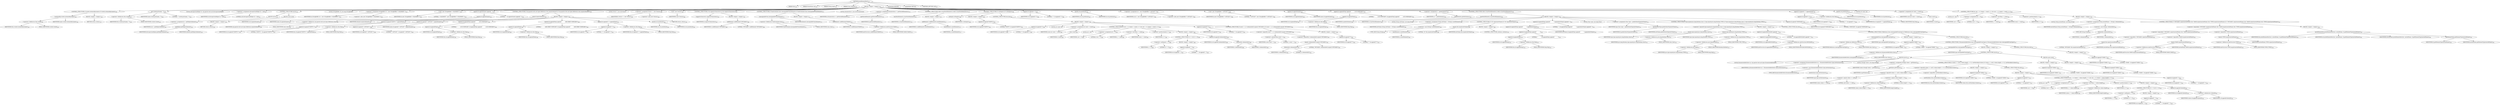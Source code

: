 digraph "printElementDecl" {  
"401" [label = <(METHOD,printElementDecl)<SUB>233</SUB>> ]
"27" [label = <(PARAM,this)<SUB>233</SUB>> ]
"402" [label = <(PARAM,PrintWriter out)<SUB>233</SUB>> ]
"403" [label = <(PARAM,String name)<SUB>233</SUB>> ]
"404" [label = <(PARAM,Class element)<SUB>233</SUB>> ]
"405" [label = <(BLOCK,&lt;empty&gt;,&lt;empty&gt;)<SUB>234</SUB>> ]
"406" [label = <(CONTROL_STRUCTURE,if (visited.containsKey(name)),if (visited.containsKey(name)))<SUB>236</SUB>> ]
"407" [label = <(containsKey,visited.containsKey(name))<SUB>236</SUB>> ]
"408" [label = <(&lt;operator&gt;.fieldAccess,this.visited)<SUB>236</SUB>> ]
"409" [label = <(IDENTIFIER,this,visited.containsKey(name))<SUB>236</SUB>> ]
"410" [label = <(FIELD_IDENTIFIER,visited,visited)<SUB>236</SUB>> ]
"411" [label = <(IDENTIFIER,name,visited.containsKey(name))<SUB>236</SUB>> ]
"412" [label = <(BLOCK,&lt;empty&gt;,&lt;empty&gt;)<SUB>236</SUB>> ]
"413" [label = <(RETURN,return;,return;)<SUB>237</SUB>> ]
"414" [label = <(put,visited.put(name, &quot;&quot;))<SUB>239</SUB>> ]
"415" [label = <(&lt;operator&gt;.fieldAccess,this.visited)<SUB>239</SUB>> ]
"416" [label = <(IDENTIFIER,this,visited.put(name, &quot;&quot;))<SUB>239</SUB>> ]
"417" [label = <(FIELD_IDENTIFIER,visited,visited)<SUB>239</SUB>> ]
"418" [label = <(IDENTIFIER,name,visited.put(name, &quot;&quot;))<SUB>239</SUB>> ]
"419" [label = <(LITERAL,&quot;&quot;,visited.put(name, &quot;&quot;))<SUB>239</SUB>> ]
"420" [label = <(LOCAL,IntrospectionHelper ih: org.apache.tools.ant.IntrospectionHelper)> ]
"421" [label = <(&lt;operator&gt;.assignment,IntrospectionHelper ih = null)<SUB>241</SUB>> ]
"422" [label = <(IDENTIFIER,ih,IntrospectionHelper ih = null)<SUB>241</SUB>> ]
"423" [label = <(LITERAL,null,IntrospectionHelper ih = null)<SUB>241</SUB>> ]
"424" [label = <(CONTROL_STRUCTURE,try,try)<SUB>242</SUB>> ]
"425" [label = <(BLOCK,try,try)<SUB>242</SUB>> ]
"426" [label = <(&lt;operator&gt;.assignment,ih = getHelper(element))<SUB>243</SUB>> ]
"427" [label = <(IDENTIFIER,ih,ih = getHelper(element))<SUB>243</SUB>> ]
"428" [label = <(getHelper,getHelper(element))<SUB>243</SUB>> ]
"429" [label = <(IDENTIFIER,IntrospectionHelper,getHelper(element))<SUB>243</SUB>> ]
"430" [label = <(IDENTIFIER,element,getHelper(element))<SUB>243</SUB>> ]
"431" [label = <(BLOCK,catch,catch)> ]
"432" [label = <(BLOCK,&lt;empty&gt;,&lt;empty&gt;)<SUB>244</SUB>> ]
"433" [label = <(RETURN,return;,return;)<SUB>250</SUB>> ]
"22" [label = <(LOCAL,StringBuffer sb: java.lang.StringBuffer)> ]
"434" [label = <(&lt;operator&gt;.assignment,StringBuffer sb = new StringBuffer(&quot;&lt;!ELEMENT &quot;))<SUB>253</SUB>> ]
"435" [label = <(IDENTIFIER,sb,StringBuffer sb = new StringBuffer(&quot;&lt;!ELEMENT &quot;))<SUB>253</SUB>> ]
"436" [label = <(&lt;operator&gt;.alloc,new StringBuffer(&quot;&lt;!ELEMENT &quot;))<SUB>253</SUB>> ]
"437" [label = <(&lt;init&gt;,new StringBuffer(&quot;&lt;!ELEMENT &quot;))<SUB>253</SUB>> ]
"21" [label = <(IDENTIFIER,sb,new StringBuffer(&quot;&lt;!ELEMENT &quot;))<SUB>253</SUB>> ]
"438" [label = <(LITERAL,&quot;&lt;!ELEMENT &quot;,new StringBuffer(&quot;&lt;!ELEMENT &quot;))<SUB>253</SUB>> ]
"439" [label = <(append,sb.append(name).append(&quot; &quot;))<SUB>254</SUB>> ]
"440" [label = <(append,sb.append(name))<SUB>254</SUB>> ]
"441" [label = <(IDENTIFIER,sb,sb.append(name))<SUB>254</SUB>> ]
"442" [label = <(IDENTIFIER,name,sb.append(name))<SUB>254</SUB>> ]
"443" [label = <(LITERAL,&quot; &quot;,sb.append(name).append(&quot; &quot;))<SUB>254</SUB>> ]
"444" [label = <(CONTROL_STRUCTURE,if (org.apache.tools.ant.types.Reference.class.equals(element)),if (org.apache.tools.ant.types.Reference.class.equals(element)))<SUB>256</SUB>> ]
"445" [label = <(equals,equals(element))<SUB>256</SUB>> ]
"446" [label = <(&lt;operator&gt;.fieldAccess,org.apache.tools.ant.types.Reference.class)<SUB>256</SUB>> ]
"447" [label = <(IDENTIFIER,org.apache.tools.ant.types.Reference,equals(element))<SUB>256</SUB>> ]
"448" [label = <(FIELD_IDENTIFIER,class,class)<SUB>256</SUB>> ]
"449" [label = <(IDENTIFIER,element,equals(element))<SUB>256</SUB>> ]
"450" [label = <(BLOCK,&lt;empty&gt;,&lt;empty&gt;)<SUB>256</SUB>> ]
"451" [label = <(append,sb.append(&quot;EMPTY&gt;&quot;).append(lSep))<SUB>257</SUB>> ]
"452" [label = <(append,sb.append(&quot;EMPTY&gt;&quot;))<SUB>257</SUB>> ]
"453" [label = <(IDENTIFIER,sb,sb.append(&quot;EMPTY&gt;&quot;))<SUB>257</SUB>> ]
"454" [label = <(LITERAL,&quot;EMPTY&gt;&quot;,sb.append(&quot;EMPTY&gt;&quot;))<SUB>257</SUB>> ]
"455" [label = <(&lt;operator&gt;.fieldAccess,this.lSep)<SUB>257</SUB>> ]
"456" [label = <(IDENTIFIER,this,sb.append(&quot;EMPTY&gt;&quot;).append(lSep))<SUB>257</SUB>> ]
"457" [label = <(FIELD_IDENTIFIER,lSep,lSep)<SUB>257</SUB>> ]
"458" [label = <(append,sb.append(&quot;&lt;!ATTLIST &quot;).append(name))<SUB>258</SUB>> ]
"459" [label = <(append,sb.append(&quot;&lt;!ATTLIST &quot;))<SUB>258</SUB>> ]
"460" [label = <(IDENTIFIER,sb,sb.append(&quot;&lt;!ATTLIST &quot;))<SUB>258</SUB>> ]
"461" [label = <(LITERAL,&quot;&lt;!ATTLIST &quot;,sb.append(&quot;&lt;!ATTLIST &quot;))<SUB>258</SUB>> ]
"462" [label = <(IDENTIFIER,name,sb.append(&quot;&lt;!ATTLIST &quot;).append(name))<SUB>258</SUB>> ]
"463" [label = <(append,sb.append(lSep).append(&quot;          id ID #IMPLIED&quot;))<SUB>259</SUB>> ]
"464" [label = <(append,sb.append(lSep))<SUB>259</SUB>> ]
"465" [label = <(IDENTIFIER,sb,sb.append(lSep))<SUB>259</SUB>> ]
"466" [label = <(&lt;operator&gt;.fieldAccess,this.lSep)<SUB>259</SUB>> ]
"467" [label = <(IDENTIFIER,this,sb.append(lSep))<SUB>259</SUB>> ]
"468" [label = <(FIELD_IDENTIFIER,lSep,lSep)<SUB>259</SUB>> ]
"469" [label = <(LITERAL,&quot;          id ID #IMPLIED&quot;,sb.append(lSep).append(&quot;          id ID #IMPLIED&quot;))<SUB>259</SUB>> ]
"470" [label = <(append,sb.append(lSep).append(&quot;          refid IDREF #IMPLIED&quot;))<SUB>260</SUB>> ]
"471" [label = <(append,sb.append(lSep))<SUB>260</SUB>> ]
"472" [label = <(IDENTIFIER,sb,sb.append(lSep))<SUB>260</SUB>> ]
"473" [label = <(&lt;operator&gt;.fieldAccess,this.lSep)<SUB>260</SUB>> ]
"474" [label = <(IDENTIFIER,this,sb.append(lSep))<SUB>260</SUB>> ]
"475" [label = <(FIELD_IDENTIFIER,lSep,lSep)<SUB>260</SUB>> ]
"476" [label = <(LITERAL,&quot;          refid IDREF #IMPLIED&quot;,sb.append(lSep).append(&quot;          refid IDREF #IMPLIED&quot;))<SUB>260</SUB>> ]
"477" [label = <(append,sb.append(&quot;&gt;&quot;).append(lSep))<SUB>261</SUB>> ]
"478" [label = <(append,sb.append(&quot;&gt;&quot;))<SUB>261</SUB>> ]
"479" [label = <(IDENTIFIER,sb,sb.append(&quot;&gt;&quot;))<SUB>261</SUB>> ]
"480" [label = <(LITERAL,&quot;&gt;&quot;,sb.append(&quot;&gt;&quot;))<SUB>261</SUB>> ]
"481" [label = <(&lt;operator&gt;.fieldAccess,this.lSep)<SUB>261</SUB>> ]
"482" [label = <(IDENTIFIER,this,sb.append(&quot;&gt;&quot;).append(lSep))<SUB>261</SUB>> ]
"483" [label = <(FIELD_IDENTIFIER,lSep,lSep)<SUB>261</SUB>> ]
"484" [label = <(println,out.println(sb))<SUB>262</SUB>> ]
"485" [label = <(IDENTIFIER,out,out.println(sb))<SUB>262</SUB>> ]
"486" [label = <(IDENTIFIER,sb,out.println(sb))<SUB>262</SUB>> ]
"487" [label = <(RETURN,return;,return;)<SUB>263</SUB>> ]
"24" [label = <(LOCAL,Vector v: java.util.Vector)> ]
"488" [label = <(&lt;operator&gt;.assignment,Vector v = new Vector())<SUB>266</SUB>> ]
"489" [label = <(IDENTIFIER,v,Vector v = new Vector())<SUB>266</SUB>> ]
"490" [label = <(&lt;operator&gt;.alloc,new Vector())<SUB>266</SUB>> ]
"491" [label = <(&lt;init&gt;,new Vector())<SUB>266</SUB>> ]
"23" [label = <(IDENTIFIER,v,new Vector())<SUB>266</SUB>> ]
"492" [label = <(CONTROL_STRUCTURE,if (ih.supportsCharacters()),if (ih.supportsCharacters()))<SUB>267</SUB>> ]
"493" [label = <(supportsCharacters,supportsCharacters())<SUB>267</SUB>> ]
"494" [label = <(IDENTIFIER,ih,supportsCharacters())<SUB>267</SUB>> ]
"495" [label = <(BLOCK,&lt;empty&gt;,&lt;empty&gt;)<SUB>267</SUB>> ]
"496" [label = <(addElement,v.addElement(&quot;#PCDATA&quot;))<SUB>268</SUB>> ]
"497" [label = <(IDENTIFIER,v,v.addElement(&quot;#PCDATA&quot;))<SUB>268</SUB>> ]
"498" [label = <(LITERAL,&quot;#PCDATA&quot;,v.addElement(&quot;#PCDATA&quot;))<SUB>268</SUB>> ]
"499" [label = <(CONTROL_STRUCTURE,if (TaskContainer.class.isAssignableFrom(element)),if (TaskContainer.class.isAssignableFrom(element)))<SUB>271</SUB>> ]
"500" [label = <(isAssignableFrom,isAssignableFrom(element))<SUB>271</SUB>> ]
"501" [label = <(&lt;operator&gt;.fieldAccess,TaskContainer.class)<SUB>271</SUB>> ]
"502" [label = <(IDENTIFIER,TaskContainer,isAssignableFrom(element))<SUB>271</SUB>> ]
"503" [label = <(FIELD_IDENTIFIER,class,class)<SUB>271</SUB>> ]
"504" [label = <(IDENTIFIER,element,isAssignableFrom(element))<SUB>271</SUB>> ]
"505" [label = <(BLOCK,&lt;empty&gt;,&lt;empty&gt;)<SUB>271</SUB>> ]
"506" [label = <(addElement,v.addElement(TASKS))<SUB>272</SUB>> ]
"507" [label = <(IDENTIFIER,v,v.addElement(TASKS))<SUB>272</SUB>> ]
"508" [label = <(&lt;operator&gt;.fieldAccess,AntStructure.TASKS)<SUB>272</SUB>> ]
"509" [label = <(IDENTIFIER,AntStructure,v.addElement(TASKS))<SUB>272</SUB>> ]
"510" [label = <(FIELD_IDENTIFIER,TASKS,TASKS)<SUB>272</SUB>> ]
"511" [label = <(LOCAL,Enumeration e: java.util.Enumeration)> ]
"512" [label = <(&lt;operator&gt;.assignment,Enumeration e = getNestedElements())<SUB>275</SUB>> ]
"513" [label = <(IDENTIFIER,e,Enumeration e = getNestedElements())<SUB>275</SUB>> ]
"514" [label = <(getNestedElements,getNestedElements())<SUB>275</SUB>> ]
"515" [label = <(IDENTIFIER,ih,getNestedElements())<SUB>275</SUB>> ]
"516" [label = <(CONTROL_STRUCTURE,while (e.hasMoreElements()),while (e.hasMoreElements()))<SUB>276</SUB>> ]
"517" [label = <(hasMoreElements,e.hasMoreElements())<SUB>276</SUB>> ]
"518" [label = <(IDENTIFIER,e,e.hasMoreElements())<SUB>276</SUB>> ]
"519" [label = <(BLOCK,&lt;empty&gt;,&lt;empty&gt;)<SUB>276</SUB>> ]
"520" [label = <(addElement,v.addElement(e.nextElement()))<SUB>277</SUB>> ]
"521" [label = <(IDENTIFIER,v,v.addElement(e.nextElement()))<SUB>277</SUB>> ]
"522" [label = <(nextElement,e.nextElement())<SUB>277</SUB>> ]
"523" [label = <(IDENTIFIER,e,e.nextElement())<SUB>277</SUB>> ]
"524" [label = <(CONTROL_STRUCTURE,if (v.isEmpty()),if (v.isEmpty()))<SUB>280</SUB>> ]
"525" [label = <(isEmpty,v.isEmpty())<SUB>280</SUB>> ]
"526" [label = <(IDENTIFIER,v,v.isEmpty())<SUB>280</SUB>> ]
"527" [label = <(BLOCK,&lt;empty&gt;,&lt;empty&gt;)<SUB>280</SUB>> ]
"528" [label = <(append,sb.append(&quot;EMPTY&quot;))<SUB>281</SUB>> ]
"529" [label = <(IDENTIFIER,sb,sb.append(&quot;EMPTY&quot;))<SUB>281</SUB>> ]
"530" [label = <(LITERAL,&quot;EMPTY&quot;,sb.append(&quot;EMPTY&quot;))<SUB>281</SUB>> ]
"531" [label = <(CONTROL_STRUCTURE,else,else)<SUB>282</SUB>> ]
"532" [label = <(BLOCK,&lt;empty&gt;,&lt;empty&gt;)<SUB>282</SUB>> ]
"533" [label = <(append,sb.append(&quot;(&quot;))<SUB>283</SUB>> ]
"534" [label = <(IDENTIFIER,sb,sb.append(&quot;(&quot;))<SUB>283</SUB>> ]
"535" [label = <(LITERAL,&quot;(&quot;,sb.append(&quot;(&quot;))<SUB>283</SUB>> ]
"536" [label = <(LOCAL,int count: int)> ]
"537" [label = <(&lt;operator&gt;.assignment,int count = v.size())<SUB>284</SUB>> ]
"538" [label = <(IDENTIFIER,count,int count = v.size())<SUB>284</SUB>> ]
"539" [label = <(size,v.size())<SUB>284</SUB>> ]
"540" [label = <(IDENTIFIER,v,v.size())<SUB>284</SUB>> ]
"541" [label = <(CONTROL_STRUCTURE,for (int i = 0; Some(i &lt; count); i++),for (int i = 0; Some(i &lt; count); i++))<SUB>285</SUB>> ]
"542" [label = <(LOCAL,int i: int)> ]
"543" [label = <(&lt;operator&gt;.assignment,int i = 0)<SUB>285</SUB>> ]
"544" [label = <(IDENTIFIER,i,int i = 0)<SUB>285</SUB>> ]
"545" [label = <(LITERAL,0,int i = 0)<SUB>285</SUB>> ]
"546" [label = <(&lt;operator&gt;.lessThan,i &lt; count)<SUB>285</SUB>> ]
"547" [label = <(IDENTIFIER,i,i &lt; count)<SUB>285</SUB>> ]
"548" [label = <(IDENTIFIER,count,i &lt; count)<SUB>285</SUB>> ]
"549" [label = <(&lt;operator&gt;.postIncrement,i++)<SUB>285</SUB>> ]
"550" [label = <(IDENTIFIER,i,i++)<SUB>285</SUB>> ]
"551" [label = <(BLOCK,&lt;empty&gt;,&lt;empty&gt;)<SUB>285</SUB>> ]
"552" [label = <(CONTROL_STRUCTURE,if (i != 0),if (i != 0))<SUB>286</SUB>> ]
"553" [label = <(&lt;operator&gt;.notEquals,i != 0)<SUB>286</SUB>> ]
"554" [label = <(IDENTIFIER,i,i != 0)<SUB>286</SUB>> ]
"555" [label = <(LITERAL,0,i != 0)<SUB>286</SUB>> ]
"556" [label = <(BLOCK,&lt;empty&gt;,&lt;empty&gt;)<SUB>286</SUB>> ]
"557" [label = <(append,sb.append(&quot; | &quot;))<SUB>287</SUB>> ]
"558" [label = <(IDENTIFIER,sb,sb.append(&quot; | &quot;))<SUB>287</SUB>> ]
"559" [label = <(LITERAL,&quot; | &quot;,sb.append(&quot; | &quot;))<SUB>287</SUB>> ]
"560" [label = <(append,sb.append(v.elementAt(i)))<SUB>289</SUB>> ]
"561" [label = <(IDENTIFIER,sb,sb.append(v.elementAt(i)))<SUB>289</SUB>> ]
"562" [label = <(elementAt,v.elementAt(i))<SUB>289</SUB>> ]
"563" [label = <(IDENTIFIER,v,v.elementAt(i))<SUB>289</SUB>> ]
"564" [label = <(IDENTIFIER,i,v.elementAt(i))<SUB>289</SUB>> ]
"565" [label = <(append,sb.append(&quot;)&quot;))<SUB>291</SUB>> ]
"566" [label = <(IDENTIFIER,sb,sb.append(&quot;)&quot;))<SUB>291</SUB>> ]
"567" [label = <(LITERAL,&quot;)&quot;,sb.append(&quot;)&quot;))<SUB>291</SUB>> ]
"568" [label = <(CONTROL_STRUCTURE,if (count &gt; 1 || !v.elementAt(0).equals(&quot;#PCDATA&quot;)),if (count &gt; 1 || !v.elementAt(0).equals(&quot;#PCDATA&quot;)))<SUB>292</SUB>> ]
"569" [label = <(&lt;operator&gt;.logicalOr,count &gt; 1 || !v.elementAt(0).equals(&quot;#PCDATA&quot;))<SUB>292</SUB>> ]
"570" [label = <(&lt;operator&gt;.greaterThan,count &gt; 1)<SUB>292</SUB>> ]
"571" [label = <(IDENTIFIER,count,count &gt; 1)<SUB>292</SUB>> ]
"572" [label = <(LITERAL,1,count &gt; 1)<SUB>292</SUB>> ]
"573" [label = <(&lt;operator&gt;.logicalNot,!v.elementAt(0).equals(&quot;#PCDATA&quot;))<SUB>292</SUB>> ]
"574" [label = <(equals,v.elementAt(0).equals(&quot;#PCDATA&quot;))<SUB>292</SUB>> ]
"575" [label = <(elementAt,v.elementAt(0))<SUB>292</SUB>> ]
"576" [label = <(IDENTIFIER,v,v.elementAt(0))<SUB>292</SUB>> ]
"577" [label = <(LITERAL,0,v.elementAt(0))<SUB>292</SUB>> ]
"578" [label = <(LITERAL,&quot;#PCDATA&quot;,v.elementAt(0).equals(&quot;#PCDATA&quot;))<SUB>292</SUB>> ]
"579" [label = <(BLOCK,&lt;empty&gt;,&lt;empty&gt;)<SUB>292</SUB>> ]
"580" [label = <(append,sb.append(&quot;*&quot;))<SUB>293</SUB>> ]
"581" [label = <(IDENTIFIER,sb,sb.append(&quot;*&quot;))<SUB>293</SUB>> ]
"582" [label = <(LITERAL,&quot;*&quot;,sb.append(&quot;*&quot;))<SUB>293</SUB>> ]
"583" [label = <(append,sb.append(&quot;&gt;&quot;))<SUB>296</SUB>> ]
"584" [label = <(IDENTIFIER,sb,sb.append(&quot;&gt;&quot;))<SUB>296</SUB>> ]
"585" [label = <(LITERAL,&quot;&gt;&quot;,sb.append(&quot;&gt;&quot;))<SUB>296</SUB>> ]
"586" [label = <(println,out.println(sb))<SUB>297</SUB>> ]
"587" [label = <(IDENTIFIER,out,out.println(sb))<SUB>297</SUB>> ]
"588" [label = <(IDENTIFIER,sb,out.println(sb))<SUB>297</SUB>> ]
"589" [label = <(&lt;operator&gt;.assignment,sb = new StringBuffer(&quot;&lt;!ATTLIST &quot;))<SUB>299</SUB>> ]
"590" [label = <(IDENTIFIER,sb,sb = new StringBuffer(&quot;&lt;!ATTLIST &quot;))<SUB>299</SUB>> ]
"591" [label = <(&lt;operator&gt;.alloc,new StringBuffer(&quot;&lt;!ATTLIST &quot;))<SUB>299</SUB>> ]
"592" [label = <(&lt;init&gt;,new StringBuffer(&quot;&lt;!ATTLIST &quot;))<SUB>299</SUB>> ]
"25" [label = <(IDENTIFIER,sb,new StringBuffer(&quot;&lt;!ATTLIST &quot;))<SUB>299</SUB>> ]
"593" [label = <(LITERAL,&quot;&lt;!ATTLIST &quot;,new StringBuffer(&quot;&lt;!ATTLIST &quot;))<SUB>299</SUB>> ]
"594" [label = <(append,sb.append(name))<SUB>300</SUB>> ]
"595" [label = <(IDENTIFIER,sb,sb.append(name))<SUB>300</SUB>> ]
"596" [label = <(IDENTIFIER,name,sb.append(name))<SUB>300</SUB>> ]
"597" [label = <(append,sb.append(lSep).append(&quot;          id ID #IMPLIED&quot;))<SUB>301</SUB>> ]
"598" [label = <(append,sb.append(lSep))<SUB>301</SUB>> ]
"599" [label = <(IDENTIFIER,sb,sb.append(lSep))<SUB>301</SUB>> ]
"600" [label = <(&lt;operator&gt;.fieldAccess,this.lSep)<SUB>301</SUB>> ]
"601" [label = <(IDENTIFIER,this,sb.append(lSep))<SUB>301</SUB>> ]
"602" [label = <(FIELD_IDENTIFIER,lSep,lSep)<SUB>301</SUB>> ]
"603" [label = <(LITERAL,&quot;          id ID #IMPLIED&quot;,sb.append(lSep).append(&quot;          id ID #IMPLIED&quot;))<SUB>301</SUB>> ]
"604" [label = <(&lt;operator&gt;.assignment,e = getAttributes())<SUB>303</SUB>> ]
"605" [label = <(IDENTIFIER,e,e = getAttributes())<SUB>303</SUB>> ]
"606" [label = <(getAttributes,getAttributes())<SUB>303</SUB>> ]
"607" [label = <(IDENTIFIER,ih,getAttributes())<SUB>303</SUB>> ]
"608" [label = <(CONTROL_STRUCTURE,while (e.hasMoreElements()),while (e.hasMoreElements()))<SUB>304</SUB>> ]
"609" [label = <(hasMoreElements,e.hasMoreElements())<SUB>304</SUB>> ]
"610" [label = <(IDENTIFIER,e,e.hasMoreElements())<SUB>304</SUB>> ]
"611" [label = <(BLOCK,&lt;empty&gt;,&lt;empty&gt;)<SUB>304</SUB>> ]
"612" [label = <(LOCAL,String attrName: java.lang.String)> ]
"613" [label = <(&lt;operator&gt;.assignment,String attrName = (String) e.nextElement())<SUB>305</SUB>> ]
"614" [label = <(IDENTIFIER,attrName,String attrName = (String) e.nextElement())<SUB>305</SUB>> ]
"615" [label = <(&lt;operator&gt;.cast,(String) e.nextElement())<SUB>305</SUB>> ]
"616" [label = <(TYPE_REF,String,String)<SUB>305</SUB>> ]
"617" [label = <(nextElement,e.nextElement())<SUB>305</SUB>> ]
"618" [label = <(IDENTIFIER,e,e.nextElement())<SUB>305</SUB>> ]
"619" [label = <(CONTROL_STRUCTURE,if (&quot;id&quot;.equals(attrName)),if (&quot;id&quot;.equals(attrName)))<SUB>306</SUB>> ]
"620" [label = <(equals,this.equals(attrName))<SUB>306</SUB>> ]
"621" [label = <(LITERAL,&quot;id&quot;,this.equals(attrName))<SUB>306</SUB>> ]
"622" [label = <(IDENTIFIER,attrName,this.equals(attrName))<SUB>306</SUB>> ]
"623" [label = <(BLOCK,&lt;empty&gt;,&lt;empty&gt;)<SUB>306</SUB>> ]
"624" [label = <(CONTROL_STRUCTURE,continue;,continue;)<SUB>307</SUB>> ]
"625" [label = <(append,sb.append(lSep).append(&quot;          &quot;).append(attrName).append(&quot; &quot;))<SUB>310</SUB>> ]
"626" [label = <(append,sb.append(lSep).append(&quot;          &quot;).append(attrName))<SUB>310</SUB>> ]
"627" [label = <(append,sb.append(lSep).append(&quot;          &quot;))<SUB>310</SUB>> ]
"628" [label = <(append,sb.append(lSep))<SUB>310</SUB>> ]
"629" [label = <(IDENTIFIER,sb,sb.append(lSep))<SUB>310</SUB>> ]
"630" [label = <(&lt;operator&gt;.fieldAccess,this.lSep)<SUB>310</SUB>> ]
"631" [label = <(IDENTIFIER,this,sb.append(lSep))<SUB>310</SUB>> ]
"632" [label = <(FIELD_IDENTIFIER,lSep,lSep)<SUB>310</SUB>> ]
"633" [label = <(LITERAL,&quot;          &quot;,sb.append(lSep).append(&quot;          &quot;))<SUB>310</SUB>> ]
"634" [label = <(IDENTIFIER,attrName,sb.append(lSep).append(&quot;          &quot;).append(attrName))<SUB>310</SUB>> ]
"635" [label = <(LITERAL,&quot; &quot;,sb.append(lSep).append(&quot;          &quot;).append(attrName).append(&quot; &quot;))<SUB>310</SUB>> ]
"636" [label = <(LOCAL,Class type: java.lang.Class)> ]
"637" [label = <(&lt;operator&gt;.assignment,Class type = getAttributeType(attrName))<SUB>311</SUB>> ]
"638" [label = <(IDENTIFIER,type,Class type = getAttributeType(attrName))<SUB>311</SUB>> ]
"639" [label = <(getAttributeType,getAttributeType(attrName))<SUB>311</SUB>> ]
"640" [label = <(IDENTIFIER,ih,getAttributeType(attrName))<SUB>311</SUB>> ]
"641" [label = <(IDENTIFIER,attrName,getAttributeType(attrName))<SUB>311</SUB>> ]
"642" [label = <(CONTROL_STRUCTURE,if (type.equals(java.lang.Boolean.class) || type.equals(java.lang.Boolean.TYPE)),if (type.equals(java.lang.Boolean.class) || type.equals(java.lang.Boolean.TYPE)))<SUB>312</SUB>> ]
"643" [label = <(&lt;operator&gt;.logicalOr,type.equals(java.lang.Boolean.class) || type.equals(java.lang.Boolean.TYPE))<SUB>312</SUB>> ]
"644" [label = <(equals,type.equals(java.lang.Boolean.class))<SUB>312</SUB>> ]
"645" [label = <(IDENTIFIER,type,type.equals(java.lang.Boolean.class))<SUB>312</SUB>> ]
"646" [label = <(&lt;operator&gt;.fieldAccess,java.lang.Boolean.class)<SUB>312</SUB>> ]
"647" [label = <(IDENTIFIER,java.lang.Boolean,type.equals(java.lang.Boolean.class))<SUB>312</SUB>> ]
"648" [label = <(FIELD_IDENTIFIER,class,class)<SUB>312</SUB>> ]
"649" [label = <(equals,type.equals(java.lang.Boolean.TYPE))<SUB>313</SUB>> ]
"650" [label = <(IDENTIFIER,type,type.equals(java.lang.Boolean.TYPE))<SUB>313</SUB>> ]
"651" [label = <(&lt;operator&gt;.fieldAccess,java.lang.Boolean.TYPE)<SUB>313</SUB>> ]
"652" [label = <(&lt;operator&gt;.fieldAccess,java.lang.Boolean)<SUB>313</SUB>> ]
"653" [label = <(&lt;operator&gt;.fieldAccess,java.lang)<SUB>313</SUB>> ]
"654" [label = <(IDENTIFIER,java,type.equals(java.lang.Boolean.TYPE))<SUB>313</SUB>> ]
"655" [label = <(FIELD_IDENTIFIER,lang,lang)<SUB>313</SUB>> ]
"656" [label = <(FIELD_IDENTIFIER,Boolean,Boolean)<SUB>313</SUB>> ]
"657" [label = <(FIELD_IDENTIFIER,TYPE,TYPE)<SUB>313</SUB>> ]
"658" [label = <(BLOCK,&lt;empty&gt;,&lt;empty&gt;)<SUB>313</SUB>> ]
"659" [label = <(append,sb.append(BOOLEAN).append(&quot; &quot;))<SUB>314</SUB>> ]
"660" [label = <(append,sb.append(BOOLEAN))<SUB>314</SUB>> ]
"661" [label = <(IDENTIFIER,sb,sb.append(BOOLEAN))<SUB>314</SUB>> ]
"662" [label = <(&lt;operator&gt;.fieldAccess,AntStructure.BOOLEAN)<SUB>314</SUB>> ]
"663" [label = <(IDENTIFIER,AntStructure,sb.append(BOOLEAN))<SUB>314</SUB>> ]
"664" [label = <(FIELD_IDENTIFIER,BOOLEAN,BOOLEAN)<SUB>314</SUB>> ]
"665" [label = <(LITERAL,&quot; &quot;,sb.append(BOOLEAN).append(&quot; &quot;))<SUB>314</SUB>> ]
"666" [label = <(CONTROL_STRUCTURE,else,else)<SUB>315</SUB>> ]
"667" [label = <(CONTROL_STRUCTURE,if (Reference.class.isAssignableFrom(type)),if (Reference.class.isAssignableFrom(type)))<SUB>315</SUB>> ]
"668" [label = <(isAssignableFrom,isAssignableFrom(type))<SUB>315</SUB>> ]
"669" [label = <(&lt;operator&gt;.fieldAccess,Reference.class)<SUB>315</SUB>> ]
"670" [label = <(IDENTIFIER,Reference,isAssignableFrom(type))<SUB>315</SUB>> ]
"671" [label = <(FIELD_IDENTIFIER,class,class)<SUB>315</SUB>> ]
"672" [label = <(IDENTIFIER,type,isAssignableFrom(type))<SUB>315</SUB>> ]
"673" [label = <(BLOCK,&lt;empty&gt;,&lt;empty&gt;)<SUB>315</SUB>> ]
"674" [label = <(append,sb.append(&quot;IDREF &quot;))<SUB>316</SUB>> ]
"675" [label = <(IDENTIFIER,sb,sb.append(&quot;IDREF &quot;))<SUB>316</SUB>> ]
"676" [label = <(LITERAL,&quot;IDREF &quot;,sb.append(&quot;IDREF &quot;))<SUB>316</SUB>> ]
"677" [label = <(CONTROL_STRUCTURE,else,else)<SUB>317</SUB>> ]
"678" [label = <(CONTROL_STRUCTURE,if (EnumeratedAttribute.class.isAssignableFrom(type)),if (EnumeratedAttribute.class.isAssignableFrom(type)))<SUB>317</SUB>> ]
"679" [label = <(isAssignableFrom,isAssignableFrom(type))<SUB>317</SUB>> ]
"680" [label = <(&lt;operator&gt;.fieldAccess,EnumeratedAttribute.class)<SUB>317</SUB>> ]
"681" [label = <(IDENTIFIER,EnumeratedAttribute,isAssignableFrom(type))<SUB>317</SUB>> ]
"682" [label = <(FIELD_IDENTIFIER,class,class)<SUB>317</SUB>> ]
"683" [label = <(IDENTIFIER,type,isAssignableFrom(type))<SUB>317</SUB>> ]
"684" [label = <(BLOCK,&lt;empty&gt;,&lt;empty&gt;)<SUB>317</SUB>> ]
"685" [label = <(CONTROL_STRUCTURE,try,try)<SUB>318</SUB>> ]
"686" [label = <(BLOCK,try,try)<SUB>318</SUB>> ]
"687" [label = <(LOCAL,EnumeratedAttribute ea: org.apache.tools.ant.types.EnumeratedAttribute)> ]
"688" [label = <(&lt;operator&gt;.assignment,EnumeratedAttribute ea = (EnumeratedAttribute) type.newInstance())<SUB>319</SUB>> ]
"689" [label = <(IDENTIFIER,ea,EnumeratedAttribute ea = (EnumeratedAttribute) type.newInstance())<SUB>319</SUB>> ]
"690" [label = <(&lt;operator&gt;.cast,(EnumeratedAttribute) type.newInstance())<SUB>320</SUB>> ]
"691" [label = <(TYPE_REF,EnumeratedAttribute,EnumeratedAttribute)<SUB>320</SUB>> ]
"692" [label = <(newInstance,type.newInstance())<SUB>320</SUB>> ]
"693" [label = <(IDENTIFIER,type,type.newInstance())<SUB>320</SUB>> ]
"694" [label = <(LOCAL,String[] values: java.lang.String[])> ]
"695" [label = <(&lt;operator&gt;.assignment,String[] values = getValues())<SUB>321</SUB>> ]
"696" [label = <(IDENTIFIER,values,String[] values = getValues())<SUB>321</SUB>> ]
"697" [label = <(getValues,getValues())<SUB>321</SUB>> ]
"698" [label = <(IDENTIFIER,ea,getValues())<SUB>321</SUB>> ]
"699" [label = <(CONTROL_STRUCTURE,if (values == null || values.length == 0 || !areNmtokens(values)),if (values == null || values.length == 0 || !areNmtokens(values)))<SUB>322</SUB>> ]
"700" [label = <(&lt;operator&gt;.logicalOr,values == null || values.length == 0 || !areNmtokens(values))<SUB>322</SUB>> ]
"701" [label = <(&lt;operator&gt;.logicalOr,values == null || values.length == 0)<SUB>322</SUB>> ]
"702" [label = <(&lt;operator&gt;.equals,values == null)<SUB>322</SUB>> ]
"703" [label = <(IDENTIFIER,values,values == null)<SUB>322</SUB>> ]
"704" [label = <(LITERAL,null,values == null)<SUB>322</SUB>> ]
"705" [label = <(&lt;operator&gt;.equals,values.length == 0)<SUB>323</SUB>> ]
"706" [label = <(&lt;operator&gt;.fieldAccess,values.length)<SUB>323</SUB>> ]
"707" [label = <(IDENTIFIER,values,values.length == 0)<SUB>323</SUB>> ]
"708" [label = <(FIELD_IDENTIFIER,length,length)<SUB>323</SUB>> ]
"709" [label = <(LITERAL,0,values.length == 0)<SUB>323</SUB>> ]
"710" [label = <(&lt;operator&gt;.logicalNot,!areNmtokens(values))<SUB>324</SUB>> ]
"711" [label = <(areNmtokens,this.areNmtokens(values))<SUB>324</SUB>> ]
"26" [label = <(IDENTIFIER,this,this.areNmtokens(values))<SUB>324</SUB>> ]
"712" [label = <(IDENTIFIER,values,this.areNmtokens(values))<SUB>324</SUB>> ]
"713" [label = <(BLOCK,&lt;empty&gt;,&lt;empty&gt;)<SUB>324</SUB>> ]
"714" [label = <(append,sb.append(&quot;CDATA &quot;))<SUB>325</SUB>> ]
"715" [label = <(IDENTIFIER,sb,sb.append(&quot;CDATA &quot;))<SUB>325</SUB>> ]
"716" [label = <(LITERAL,&quot;CDATA &quot;,sb.append(&quot;CDATA &quot;))<SUB>325</SUB>> ]
"717" [label = <(CONTROL_STRUCTURE,else,else)<SUB>326</SUB>> ]
"718" [label = <(BLOCK,&lt;empty&gt;,&lt;empty&gt;)<SUB>326</SUB>> ]
"719" [label = <(append,sb.append(&quot;(&quot;))<SUB>327</SUB>> ]
"720" [label = <(IDENTIFIER,sb,sb.append(&quot;(&quot;))<SUB>327</SUB>> ]
"721" [label = <(LITERAL,&quot;(&quot;,sb.append(&quot;(&quot;))<SUB>327</SUB>> ]
"722" [label = <(CONTROL_STRUCTURE,for (int i = 0; Some(i &lt; values.length); i++),for (int i = 0; Some(i &lt; values.length); i++))<SUB>328</SUB>> ]
"723" [label = <(LOCAL,int i: int)> ]
"724" [label = <(&lt;operator&gt;.assignment,int i = 0)<SUB>328</SUB>> ]
"725" [label = <(IDENTIFIER,i,int i = 0)<SUB>328</SUB>> ]
"726" [label = <(LITERAL,0,int i = 0)<SUB>328</SUB>> ]
"727" [label = <(&lt;operator&gt;.lessThan,i &lt; values.length)<SUB>328</SUB>> ]
"728" [label = <(IDENTIFIER,i,i &lt; values.length)<SUB>328</SUB>> ]
"729" [label = <(&lt;operator&gt;.fieldAccess,values.length)<SUB>328</SUB>> ]
"730" [label = <(IDENTIFIER,values,i &lt; values.length)<SUB>328</SUB>> ]
"731" [label = <(FIELD_IDENTIFIER,length,length)<SUB>328</SUB>> ]
"732" [label = <(&lt;operator&gt;.postIncrement,i++)<SUB>328</SUB>> ]
"733" [label = <(IDENTIFIER,i,i++)<SUB>328</SUB>> ]
"734" [label = <(BLOCK,&lt;empty&gt;,&lt;empty&gt;)<SUB>328</SUB>> ]
"735" [label = <(CONTROL_STRUCTURE,if (i != 0),if (i != 0))<SUB>329</SUB>> ]
"736" [label = <(&lt;operator&gt;.notEquals,i != 0)<SUB>329</SUB>> ]
"737" [label = <(IDENTIFIER,i,i != 0)<SUB>329</SUB>> ]
"738" [label = <(LITERAL,0,i != 0)<SUB>329</SUB>> ]
"739" [label = <(BLOCK,&lt;empty&gt;,&lt;empty&gt;)<SUB>329</SUB>> ]
"740" [label = <(append,sb.append(&quot; | &quot;))<SUB>330</SUB>> ]
"741" [label = <(IDENTIFIER,sb,sb.append(&quot; | &quot;))<SUB>330</SUB>> ]
"742" [label = <(LITERAL,&quot; | &quot;,sb.append(&quot; | &quot;))<SUB>330</SUB>> ]
"743" [label = <(append,sb.append(values[i]))<SUB>332</SUB>> ]
"744" [label = <(IDENTIFIER,sb,sb.append(values[i]))<SUB>332</SUB>> ]
"745" [label = <(&lt;operator&gt;.indexAccess,values[i])<SUB>332</SUB>> ]
"746" [label = <(IDENTIFIER,values,sb.append(values[i]))<SUB>332</SUB>> ]
"747" [label = <(IDENTIFIER,i,sb.append(values[i]))<SUB>332</SUB>> ]
"748" [label = <(append,sb.append(&quot;) &quot;))<SUB>334</SUB>> ]
"749" [label = <(IDENTIFIER,sb,sb.append(&quot;) &quot;))<SUB>334</SUB>> ]
"750" [label = <(LITERAL,&quot;) &quot;,sb.append(&quot;) &quot;))<SUB>334</SUB>> ]
"751" [label = <(BLOCK,catch,catch)> ]
"752" [label = <(BLOCK,&lt;empty&gt;,&lt;empty&gt;)<SUB>336</SUB>> ]
"753" [label = <(append,sb.append(&quot;CDATA &quot;))<SUB>337</SUB>> ]
"754" [label = <(IDENTIFIER,sb,sb.append(&quot;CDATA &quot;))<SUB>337</SUB>> ]
"755" [label = <(LITERAL,&quot;CDATA &quot;,sb.append(&quot;CDATA &quot;))<SUB>337</SUB>> ]
"756" [label = <(BLOCK,&lt;empty&gt;,&lt;empty&gt;)<SUB>338</SUB>> ]
"757" [label = <(append,sb.append(&quot;CDATA &quot;))<SUB>339</SUB>> ]
"758" [label = <(IDENTIFIER,sb,sb.append(&quot;CDATA &quot;))<SUB>339</SUB>> ]
"759" [label = <(LITERAL,&quot;CDATA &quot;,sb.append(&quot;CDATA &quot;))<SUB>339</SUB>> ]
"760" [label = <(CONTROL_STRUCTURE,else,else)<SUB>341</SUB>> ]
"761" [label = <(BLOCK,&lt;empty&gt;,&lt;empty&gt;)<SUB>341</SUB>> ]
"762" [label = <(append,sb.append(&quot;CDATA &quot;))<SUB>342</SUB>> ]
"763" [label = <(IDENTIFIER,sb,sb.append(&quot;CDATA &quot;))<SUB>342</SUB>> ]
"764" [label = <(LITERAL,&quot;CDATA &quot;,sb.append(&quot;CDATA &quot;))<SUB>342</SUB>> ]
"765" [label = <(append,sb.append(&quot;#IMPLIED&quot;))<SUB>344</SUB>> ]
"766" [label = <(IDENTIFIER,sb,sb.append(&quot;#IMPLIED&quot;))<SUB>344</SUB>> ]
"767" [label = <(LITERAL,&quot;#IMPLIED&quot;,sb.append(&quot;#IMPLIED&quot;))<SUB>344</SUB>> ]
"768" [label = <(append,sb.append(&quot;&gt;&quot;).append(lSep))<SUB>346</SUB>> ]
"769" [label = <(append,sb.append(&quot;&gt;&quot;))<SUB>346</SUB>> ]
"770" [label = <(IDENTIFIER,sb,sb.append(&quot;&gt;&quot;))<SUB>346</SUB>> ]
"771" [label = <(LITERAL,&quot;&gt;&quot;,sb.append(&quot;&gt;&quot;))<SUB>346</SUB>> ]
"772" [label = <(&lt;operator&gt;.fieldAccess,this.lSep)<SUB>346</SUB>> ]
"773" [label = <(IDENTIFIER,this,sb.append(&quot;&gt;&quot;).append(lSep))<SUB>346</SUB>> ]
"774" [label = <(FIELD_IDENTIFIER,lSep,lSep)<SUB>346</SUB>> ]
"775" [label = <(println,out.println(sb))<SUB>347</SUB>> ]
"776" [label = <(IDENTIFIER,out,out.println(sb))<SUB>347</SUB>> ]
"777" [label = <(IDENTIFIER,sb,out.println(sb))<SUB>347</SUB>> ]
"778" [label = <(LOCAL,int count: int)> ]
"779" [label = <(&lt;operator&gt;.assignment,int count = v.size())<SUB>349</SUB>> ]
"780" [label = <(IDENTIFIER,count,int count = v.size())<SUB>349</SUB>> ]
"781" [label = <(size,v.size())<SUB>349</SUB>> ]
"782" [label = <(IDENTIFIER,v,v.size())<SUB>349</SUB>> ]
"783" [label = <(CONTROL_STRUCTURE,for (int i = 0; Some(i &lt; count); i++),for (int i = 0; Some(i &lt; count); i++))<SUB>350</SUB>> ]
"784" [label = <(LOCAL,int i: int)> ]
"785" [label = <(&lt;operator&gt;.assignment,int i = 0)<SUB>350</SUB>> ]
"786" [label = <(IDENTIFIER,i,int i = 0)<SUB>350</SUB>> ]
"787" [label = <(LITERAL,0,int i = 0)<SUB>350</SUB>> ]
"788" [label = <(&lt;operator&gt;.lessThan,i &lt; count)<SUB>350</SUB>> ]
"789" [label = <(IDENTIFIER,i,i &lt; count)<SUB>350</SUB>> ]
"790" [label = <(IDENTIFIER,count,i &lt; count)<SUB>350</SUB>> ]
"791" [label = <(&lt;operator&gt;.postIncrement,i++)<SUB>350</SUB>> ]
"792" [label = <(IDENTIFIER,i,i++)<SUB>350</SUB>> ]
"793" [label = <(BLOCK,&lt;empty&gt;,&lt;empty&gt;)<SUB>350</SUB>> ]
"794" [label = <(LOCAL,String nestedName: java.lang.String)> ]
"795" [label = <(&lt;operator&gt;.assignment,String nestedName = (String) v.elementAt(i))<SUB>351</SUB>> ]
"796" [label = <(IDENTIFIER,nestedName,String nestedName = (String) v.elementAt(i))<SUB>351</SUB>> ]
"797" [label = <(&lt;operator&gt;.cast,(String) v.elementAt(i))<SUB>351</SUB>> ]
"798" [label = <(TYPE_REF,String,String)<SUB>351</SUB>> ]
"799" [label = <(elementAt,v.elementAt(i))<SUB>351</SUB>> ]
"800" [label = <(IDENTIFIER,v,v.elementAt(i))<SUB>351</SUB>> ]
"801" [label = <(IDENTIFIER,i,v.elementAt(i))<SUB>351</SUB>> ]
"802" [label = <(CONTROL_STRUCTURE,if (!&quot;#PCDATA&quot;.equals(nestedName) &amp;&amp; !TASKS.equals(nestedName) &amp;&amp; !TYPES.equals(nestedName)),if (!&quot;#PCDATA&quot;.equals(nestedName) &amp;&amp; !TASKS.equals(nestedName) &amp;&amp; !TYPES.equals(nestedName)))<SUB>352</SUB>> ]
"803" [label = <(&lt;operator&gt;.logicalAnd,!&quot;#PCDATA&quot;.equals(nestedName) &amp;&amp; !TASKS.equals(nestedName) &amp;&amp; !TYPES.equals(nestedName))<SUB>352</SUB>> ]
"804" [label = <(&lt;operator&gt;.logicalAnd,!&quot;#PCDATA&quot;.equals(nestedName) &amp;&amp; !TASKS.equals(nestedName))<SUB>352</SUB>> ]
"805" [label = <(&lt;operator&gt;.logicalNot,!&quot;#PCDATA&quot;.equals(nestedName))<SUB>352</SUB>> ]
"806" [label = <(equals,this.equals(nestedName))<SUB>352</SUB>> ]
"807" [label = <(LITERAL,&quot;#PCDATA&quot;,this.equals(nestedName))<SUB>352</SUB>> ]
"808" [label = <(IDENTIFIER,nestedName,this.equals(nestedName))<SUB>352</SUB>> ]
"809" [label = <(&lt;operator&gt;.logicalNot,!TASKS.equals(nestedName))<SUB>353</SUB>> ]
"810" [label = <(equals,TASKS.equals(nestedName))<SUB>353</SUB>> ]
"811" [label = <(&lt;operator&gt;.fieldAccess,AntStructure.TASKS)<SUB>353</SUB>> ]
"812" [label = <(IDENTIFIER,AntStructure,TASKS.equals(nestedName))<SUB>353</SUB>> ]
"813" [label = <(FIELD_IDENTIFIER,TASKS,TASKS)<SUB>353</SUB>> ]
"814" [label = <(IDENTIFIER,nestedName,TASKS.equals(nestedName))<SUB>353</SUB>> ]
"815" [label = <(&lt;operator&gt;.logicalNot,!TYPES.equals(nestedName))<SUB>354</SUB>> ]
"816" [label = <(equals,TYPES.equals(nestedName))<SUB>354</SUB>> ]
"817" [label = <(&lt;operator&gt;.fieldAccess,AntStructure.TYPES)<SUB>354</SUB>> ]
"818" [label = <(IDENTIFIER,AntStructure,TYPES.equals(nestedName))<SUB>354</SUB>> ]
"819" [label = <(FIELD_IDENTIFIER,TYPES,TYPES)<SUB>354</SUB>> ]
"820" [label = <(IDENTIFIER,nestedName,TYPES.equals(nestedName))<SUB>354</SUB>> ]
"821" [label = <(BLOCK,&lt;empty&gt;,&lt;empty&gt;)<SUB>354</SUB>> ]
"822" [label = <(printElementDecl,printElementDecl(out, nestedName, ih.getElementType(nestedName)))<SUB>355</SUB>> ]
"28" [label = <(IDENTIFIER,this,printElementDecl(out, nestedName, ih.getElementType(nestedName)))<SUB>355</SUB>> ]
"823" [label = <(IDENTIFIER,out,printElementDecl(out, nestedName, ih.getElementType(nestedName)))<SUB>355</SUB>> ]
"824" [label = <(IDENTIFIER,nestedName,printElementDecl(out, nestedName, ih.getElementType(nestedName)))<SUB>355</SUB>> ]
"825" [label = <(getElementType,getElementType(nestedName))<SUB>355</SUB>> ]
"826" [label = <(IDENTIFIER,ih,getElementType(nestedName))<SUB>355</SUB>> ]
"827" [label = <(IDENTIFIER,nestedName,getElementType(nestedName))<SUB>355</SUB>> ]
"828" [label = <(MODIFIER,PRIVATE)> ]
"829" [label = <(MODIFIER,VIRTUAL)> ]
"830" [label = <(METHOD_RETURN,void)<SUB>233</SUB>> ]
  "401" -> "27" 
  "401" -> "402" 
  "401" -> "403" 
  "401" -> "404" 
  "401" -> "405" 
  "401" -> "828" 
  "401" -> "829" 
  "401" -> "830" 
  "405" -> "406" 
  "405" -> "414" 
  "405" -> "420" 
  "405" -> "421" 
  "405" -> "424" 
  "405" -> "22" 
  "405" -> "434" 
  "405" -> "437" 
  "405" -> "439" 
  "405" -> "444" 
  "405" -> "24" 
  "405" -> "488" 
  "405" -> "491" 
  "405" -> "492" 
  "405" -> "499" 
  "405" -> "511" 
  "405" -> "512" 
  "405" -> "516" 
  "405" -> "524" 
  "405" -> "583" 
  "405" -> "586" 
  "405" -> "589" 
  "405" -> "592" 
  "405" -> "594" 
  "405" -> "597" 
  "405" -> "604" 
  "405" -> "608" 
  "405" -> "768" 
  "405" -> "775" 
  "405" -> "778" 
  "405" -> "779" 
  "405" -> "783" 
  "406" -> "407" 
  "406" -> "412" 
  "407" -> "408" 
  "407" -> "411" 
  "408" -> "409" 
  "408" -> "410" 
  "412" -> "413" 
  "414" -> "415" 
  "414" -> "418" 
  "414" -> "419" 
  "415" -> "416" 
  "415" -> "417" 
  "421" -> "422" 
  "421" -> "423" 
  "424" -> "425" 
  "424" -> "431" 
  "425" -> "426" 
  "426" -> "427" 
  "426" -> "428" 
  "428" -> "429" 
  "428" -> "430" 
  "431" -> "432" 
  "432" -> "433" 
  "434" -> "435" 
  "434" -> "436" 
  "437" -> "21" 
  "437" -> "438" 
  "439" -> "440" 
  "439" -> "443" 
  "440" -> "441" 
  "440" -> "442" 
  "444" -> "445" 
  "444" -> "450" 
  "445" -> "446" 
  "445" -> "449" 
  "446" -> "447" 
  "446" -> "448" 
  "450" -> "451" 
  "450" -> "458" 
  "450" -> "463" 
  "450" -> "470" 
  "450" -> "477" 
  "450" -> "484" 
  "450" -> "487" 
  "451" -> "452" 
  "451" -> "455" 
  "452" -> "453" 
  "452" -> "454" 
  "455" -> "456" 
  "455" -> "457" 
  "458" -> "459" 
  "458" -> "462" 
  "459" -> "460" 
  "459" -> "461" 
  "463" -> "464" 
  "463" -> "469" 
  "464" -> "465" 
  "464" -> "466" 
  "466" -> "467" 
  "466" -> "468" 
  "470" -> "471" 
  "470" -> "476" 
  "471" -> "472" 
  "471" -> "473" 
  "473" -> "474" 
  "473" -> "475" 
  "477" -> "478" 
  "477" -> "481" 
  "478" -> "479" 
  "478" -> "480" 
  "481" -> "482" 
  "481" -> "483" 
  "484" -> "485" 
  "484" -> "486" 
  "488" -> "489" 
  "488" -> "490" 
  "491" -> "23" 
  "492" -> "493" 
  "492" -> "495" 
  "493" -> "494" 
  "495" -> "496" 
  "496" -> "497" 
  "496" -> "498" 
  "499" -> "500" 
  "499" -> "505" 
  "500" -> "501" 
  "500" -> "504" 
  "501" -> "502" 
  "501" -> "503" 
  "505" -> "506" 
  "506" -> "507" 
  "506" -> "508" 
  "508" -> "509" 
  "508" -> "510" 
  "512" -> "513" 
  "512" -> "514" 
  "514" -> "515" 
  "516" -> "517" 
  "516" -> "519" 
  "517" -> "518" 
  "519" -> "520" 
  "520" -> "521" 
  "520" -> "522" 
  "522" -> "523" 
  "524" -> "525" 
  "524" -> "527" 
  "524" -> "531" 
  "525" -> "526" 
  "527" -> "528" 
  "528" -> "529" 
  "528" -> "530" 
  "531" -> "532" 
  "532" -> "533" 
  "532" -> "536" 
  "532" -> "537" 
  "532" -> "541" 
  "532" -> "565" 
  "532" -> "568" 
  "533" -> "534" 
  "533" -> "535" 
  "537" -> "538" 
  "537" -> "539" 
  "539" -> "540" 
  "541" -> "542" 
  "541" -> "543" 
  "541" -> "546" 
  "541" -> "549" 
  "541" -> "551" 
  "543" -> "544" 
  "543" -> "545" 
  "546" -> "547" 
  "546" -> "548" 
  "549" -> "550" 
  "551" -> "552" 
  "551" -> "560" 
  "552" -> "553" 
  "552" -> "556" 
  "553" -> "554" 
  "553" -> "555" 
  "556" -> "557" 
  "557" -> "558" 
  "557" -> "559" 
  "560" -> "561" 
  "560" -> "562" 
  "562" -> "563" 
  "562" -> "564" 
  "565" -> "566" 
  "565" -> "567" 
  "568" -> "569" 
  "568" -> "579" 
  "569" -> "570" 
  "569" -> "573" 
  "570" -> "571" 
  "570" -> "572" 
  "573" -> "574" 
  "574" -> "575" 
  "574" -> "578" 
  "575" -> "576" 
  "575" -> "577" 
  "579" -> "580" 
  "580" -> "581" 
  "580" -> "582" 
  "583" -> "584" 
  "583" -> "585" 
  "586" -> "587" 
  "586" -> "588" 
  "589" -> "590" 
  "589" -> "591" 
  "592" -> "25" 
  "592" -> "593" 
  "594" -> "595" 
  "594" -> "596" 
  "597" -> "598" 
  "597" -> "603" 
  "598" -> "599" 
  "598" -> "600" 
  "600" -> "601" 
  "600" -> "602" 
  "604" -> "605" 
  "604" -> "606" 
  "606" -> "607" 
  "608" -> "609" 
  "608" -> "611" 
  "609" -> "610" 
  "611" -> "612" 
  "611" -> "613" 
  "611" -> "619" 
  "611" -> "625" 
  "611" -> "636" 
  "611" -> "637" 
  "611" -> "642" 
  "611" -> "765" 
  "613" -> "614" 
  "613" -> "615" 
  "615" -> "616" 
  "615" -> "617" 
  "617" -> "618" 
  "619" -> "620" 
  "619" -> "623" 
  "620" -> "621" 
  "620" -> "622" 
  "623" -> "624" 
  "625" -> "626" 
  "625" -> "635" 
  "626" -> "627" 
  "626" -> "634" 
  "627" -> "628" 
  "627" -> "633" 
  "628" -> "629" 
  "628" -> "630" 
  "630" -> "631" 
  "630" -> "632" 
  "637" -> "638" 
  "637" -> "639" 
  "639" -> "640" 
  "639" -> "641" 
  "642" -> "643" 
  "642" -> "658" 
  "642" -> "666" 
  "643" -> "644" 
  "643" -> "649" 
  "644" -> "645" 
  "644" -> "646" 
  "646" -> "647" 
  "646" -> "648" 
  "649" -> "650" 
  "649" -> "651" 
  "651" -> "652" 
  "651" -> "657" 
  "652" -> "653" 
  "652" -> "656" 
  "653" -> "654" 
  "653" -> "655" 
  "658" -> "659" 
  "659" -> "660" 
  "659" -> "665" 
  "660" -> "661" 
  "660" -> "662" 
  "662" -> "663" 
  "662" -> "664" 
  "666" -> "667" 
  "667" -> "668" 
  "667" -> "673" 
  "667" -> "677" 
  "668" -> "669" 
  "668" -> "672" 
  "669" -> "670" 
  "669" -> "671" 
  "673" -> "674" 
  "674" -> "675" 
  "674" -> "676" 
  "677" -> "678" 
  "678" -> "679" 
  "678" -> "684" 
  "678" -> "760" 
  "679" -> "680" 
  "679" -> "683" 
  "680" -> "681" 
  "680" -> "682" 
  "684" -> "685" 
  "685" -> "686" 
  "685" -> "751" 
  "686" -> "687" 
  "686" -> "688" 
  "686" -> "694" 
  "686" -> "695" 
  "686" -> "699" 
  "688" -> "689" 
  "688" -> "690" 
  "690" -> "691" 
  "690" -> "692" 
  "692" -> "693" 
  "695" -> "696" 
  "695" -> "697" 
  "697" -> "698" 
  "699" -> "700" 
  "699" -> "713" 
  "699" -> "717" 
  "700" -> "701" 
  "700" -> "710" 
  "701" -> "702" 
  "701" -> "705" 
  "702" -> "703" 
  "702" -> "704" 
  "705" -> "706" 
  "705" -> "709" 
  "706" -> "707" 
  "706" -> "708" 
  "710" -> "711" 
  "711" -> "26" 
  "711" -> "712" 
  "713" -> "714" 
  "714" -> "715" 
  "714" -> "716" 
  "717" -> "718" 
  "718" -> "719" 
  "718" -> "722" 
  "718" -> "748" 
  "719" -> "720" 
  "719" -> "721" 
  "722" -> "723" 
  "722" -> "724" 
  "722" -> "727" 
  "722" -> "732" 
  "722" -> "734" 
  "724" -> "725" 
  "724" -> "726" 
  "727" -> "728" 
  "727" -> "729" 
  "729" -> "730" 
  "729" -> "731" 
  "732" -> "733" 
  "734" -> "735" 
  "734" -> "743" 
  "735" -> "736" 
  "735" -> "739" 
  "736" -> "737" 
  "736" -> "738" 
  "739" -> "740" 
  "740" -> "741" 
  "740" -> "742" 
  "743" -> "744" 
  "743" -> "745" 
  "745" -> "746" 
  "745" -> "747" 
  "748" -> "749" 
  "748" -> "750" 
  "751" -> "752" 
  "751" -> "756" 
  "752" -> "753" 
  "753" -> "754" 
  "753" -> "755" 
  "756" -> "757" 
  "757" -> "758" 
  "757" -> "759" 
  "760" -> "761" 
  "761" -> "762" 
  "762" -> "763" 
  "762" -> "764" 
  "765" -> "766" 
  "765" -> "767" 
  "768" -> "769" 
  "768" -> "772" 
  "769" -> "770" 
  "769" -> "771" 
  "772" -> "773" 
  "772" -> "774" 
  "775" -> "776" 
  "775" -> "777" 
  "779" -> "780" 
  "779" -> "781" 
  "781" -> "782" 
  "783" -> "784" 
  "783" -> "785" 
  "783" -> "788" 
  "783" -> "791" 
  "783" -> "793" 
  "785" -> "786" 
  "785" -> "787" 
  "788" -> "789" 
  "788" -> "790" 
  "791" -> "792" 
  "793" -> "794" 
  "793" -> "795" 
  "793" -> "802" 
  "795" -> "796" 
  "795" -> "797" 
  "797" -> "798" 
  "797" -> "799" 
  "799" -> "800" 
  "799" -> "801" 
  "802" -> "803" 
  "802" -> "821" 
  "803" -> "804" 
  "803" -> "815" 
  "804" -> "805" 
  "804" -> "809" 
  "805" -> "806" 
  "806" -> "807" 
  "806" -> "808" 
  "809" -> "810" 
  "810" -> "811" 
  "810" -> "814" 
  "811" -> "812" 
  "811" -> "813" 
  "815" -> "816" 
  "816" -> "817" 
  "816" -> "820" 
  "817" -> "818" 
  "817" -> "819" 
  "821" -> "822" 
  "822" -> "28" 
  "822" -> "823" 
  "822" -> "824" 
  "822" -> "825" 
  "825" -> "826" 
  "825" -> "827" 
}
